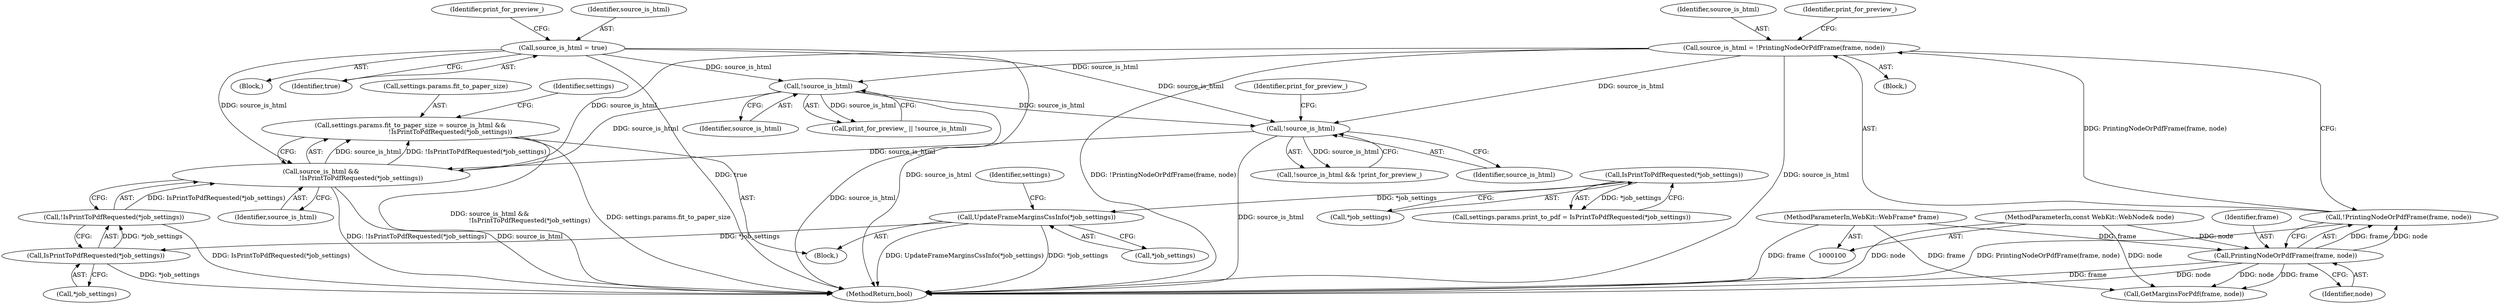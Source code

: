 digraph "1_Chrome_7a3439b3d169047c1c07f28a6f9cda341328980b_5@del" {
"1000304" [label="(Call,settings.params.fit_to_paper_size = source_is_html &&\n                                        !IsPrintToPdfRequested(*job_settings))"];
"1000310" [label="(Call,source_is_html &&\n                                        !IsPrintToPdfRequested(*job_settings))"];
"1000124" [label="(Call,source_is_html = true)"];
"1000140" [label="(Call,source_is_html = !PrintingNodeOrPdfFrame(frame, node))"];
"1000142" [label="(Call,!PrintingNodeOrPdfFrame(frame, node))"];
"1000143" [label="(Call,PrintingNodeOrPdfFrame(frame, node))"];
"1000101" [label="(MethodParameterIn,WebKit::WebFrame* frame)"];
"1000102" [label="(MethodParameterIn,const WebKit::WebNode& node)"];
"1000149" [label="(Call,!source_is_html)"];
"1000161" [label="(Call,!source_is_html)"];
"1000312" [label="(Call,!IsPrintToPdfRequested(*job_settings))"];
"1000313" [label="(Call,IsPrintToPdfRequested(*job_settings))"];
"1000301" [label="(Call,UpdateFrameMarginsCssInfo(*job_settings))"];
"1000298" [label="(Call,IsPrintToPdfRequested(*job_settings))"];
"1000313" [label="(Call,IsPrintToPdfRequested(*job_settings))"];
"1000311" [label="(Identifier,source_is_html)"];
"1000149" [label="(Call,!source_is_html)"];
"1000145" [label="(Identifier,node)"];
"1000355" [label="(MethodReturn,bool)"];
"1000173" [label="(Call,GetMarginsForPdf(frame, node))"];
"1000101" [label="(MethodParameterIn,WebKit::WebFrame* frame)"];
"1000302" [label="(Call,*job_settings)"];
"1000128" [label="(Identifier,print_for_preview_)"];
"1000307" [label="(Identifier,settings)"];
"1000298" [label="(Call,IsPrintToPdfRequested(*job_settings))"];
"1000162" [label="(Identifier,source_is_html)"];
"1000150" [label="(Identifier,source_is_html)"];
"1000312" [label="(Call,!IsPrintToPdfRequested(*job_settings))"];
"1000304" [label="(Call,settings.params.fit_to_paper_size = source_is_html &&\n                                        !IsPrintToPdfRequested(*job_settings))"];
"1000319" [label="(Identifier,settings)"];
"1000124" [label="(Call,source_is_html = true)"];
"1000144" [label="(Identifier,frame)"];
"1000160" [label="(Call,!source_is_html && !print_for_preview_)"];
"1000292" [label="(Call,settings.params.print_to_pdf = IsPrintToPdfRequested(*job_settings))"];
"1000125" [label="(Identifier,source_is_html)"];
"1000140" [label="(Call,source_is_html = !PrintingNodeOrPdfFrame(frame, node))"];
"1000164" [label="(Identifier,print_for_preview_)"];
"1000299" [label="(Call,*job_settings)"];
"1000147" [label="(Call,print_for_preview_ || !source_is_html)"];
"1000301" [label="(Call,UpdateFrameMarginsCssInfo(*job_settings))"];
"1000161" [label="(Call,!source_is_html)"];
"1000102" [label="(MethodParameterIn,const WebKit::WebNode& node)"];
"1000141" [label="(Identifier,source_is_html)"];
"1000142" [label="(Call,!PrintingNodeOrPdfFrame(frame, node))"];
"1000305" [label="(Call,settings.params.fit_to_paper_size)"];
"1000310" [label="(Call,source_is_html &&\n                                        !IsPrintToPdfRequested(*job_settings))"];
"1000314" [label="(Call,*job_settings)"];
"1000104" [label="(Block,)"];
"1000139" [label="(Block,)"];
"1000255" [label="(Block,)"];
"1000148" [label="(Identifier,print_for_preview_)"];
"1000126" [label="(Identifier,true)"];
"1000143" [label="(Call,PrintingNodeOrPdfFrame(frame, node))"];
"1000304" -> "1000255"  [label="AST: "];
"1000304" -> "1000310"  [label="CFG: "];
"1000305" -> "1000304"  [label="AST: "];
"1000310" -> "1000304"  [label="AST: "];
"1000319" -> "1000304"  [label="CFG: "];
"1000304" -> "1000355"  [label="DDG: source_is_html &&\n                                        !IsPrintToPdfRequested(*job_settings)"];
"1000304" -> "1000355"  [label="DDG: settings.params.fit_to_paper_size"];
"1000310" -> "1000304"  [label="DDG: source_is_html"];
"1000310" -> "1000304"  [label="DDG: !IsPrintToPdfRequested(*job_settings)"];
"1000310" -> "1000311"  [label="CFG: "];
"1000310" -> "1000312"  [label="CFG: "];
"1000311" -> "1000310"  [label="AST: "];
"1000312" -> "1000310"  [label="AST: "];
"1000310" -> "1000355"  [label="DDG: !IsPrintToPdfRequested(*job_settings)"];
"1000310" -> "1000355"  [label="DDG: source_is_html"];
"1000124" -> "1000310"  [label="DDG: source_is_html"];
"1000140" -> "1000310"  [label="DDG: source_is_html"];
"1000149" -> "1000310"  [label="DDG: source_is_html"];
"1000161" -> "1000310"  [label="DDG: source_is_html"];
"1000312" -> "1000310"  [label="DDG: IsPrintToPdfRequested(*job_settings)"];
"1000124" -> "1000104"  [label="AST: "];
"1000124" -> "1000126"  [label="CFG: "];
"1000125" -> "1000124"  [label="AST: "];
"1000126" -> "1000124"  [label="AST: "];
"1000128" -> "1000124"  [label="CFG: "];
"1000124" -> "1000355"  [label="DDG: true"];
"1000124" -> "1000355"  [label="DDG: source_is_html"];
"1000124" -> "1000149"  [label="DDG: source_is_html"];
"1000124" -> "1000161"  [label="DDG: source_is_html"];
"1000140" -> "1000139"  [label="AST: "];
"1000140" -> "1000142"  [label="CFG: "];
"1000141" -> "1000140"  [label="AST: "];
"1000142" -> "1000140"  [label="AST: "];
"1000148" -> "1000140"  [label="CFG: "];
"1000140" -> "1000355"  [label="DDG: !PrintingNodeOrPdfFrame(frame, node)"];
"1000140" -> "1000355"  [label="DDG: source_is_html"];
"1000142" -> "1000140"  [label="DDG: PrintingNodeOrPdfFrame(frame, node)"];
"1000140" -> "1000149"  [label="DDG: source_is_html"];
"1000140" -> "1000161"  [label="DDG: source_is_html"];
"1000142" -> "1000143"  [label="CFG: "];
"1000143" -> "1000142"  [label="AST: "];
"1000142" -> "1000355"  [label="DDG: PrintingNodeOrPdfFrame(frame, node)"];
"1000143" -> "1000142"  [label="DDG: frame"];
"1000143" -> "1000142"  [label="DDG: node"];
"1000143" -> "1000145"  [label="CFG: "];
"1000144" -> "1000143"  [label="AST: "];
"1000145" -> "1000143"  [label="AST: "];
"1000143" -> "1000355"  [label="DDG: frame"];
"1000143" -> "1000355"  [label="DDG: node"];
"1000101" -> "1000143"  [label="DDG: frame"];
"1000102" -> "1000143"  [label="DDG: node"];
"1000143" -> "1000173"  [label="DDG: frame"];
"1000143" -> "1000173"  [label="DDG: node"];
"1000101" -> "1000100"  [label="AST: "];
"1000101" -> "1000355"  [label="DDG: frame"];
"1000101" -> "1000173"  [label="DDG: frame"];
"1000102" -> "1000100"  [label="AST: "];
"1000102" -> "1000355"  [label="DDG: node"];
"1000102" -> "1000173"  [label="DDG: node"];
"1000149" -> "1000147"  [label="AST: "];
"1000149" -> "1000150"  [label="CFG: "];
"1000150" -> "1000149"  [label="AST: "];
"1000147" -> "1000149"  [label="CFG: "];
"1000149" -> "1000355"  [label="DDG: source_is_html"];
"1000149" -> "1000147"  [label="DDG: source_is_html"];
"1000149" -> "1000161"  [label="DDG: source_is_html"];
"1000161" -> "1000160"  [label="AST: "];
"1000161" -> "1000162"  [label="CFG: "];
"1000162" -> "1000161"  [label="AST: "];
"1000164" -> "1000161"  [label="CFG: "];
"1000160" -> "1000161"  [label="CFG: "];
"1000161" -> "1000355"  [label="DDG: source_is_html"];
"1000161" -> "1000160"  [label="DDG: source_is_html"];
"1000312" -> "1000313"  [label="CFG: "];
"1000313" -> "1000312"  [label="AST: "];
"1000312" -> "1000355"  [label="DDG: IsPrintToPdfRequested(*job_settings)"];
"1000313" -> "1000312"  [label="DDG: *job_settings"];
"1000313" -> "1000314"  [label="CFG: "];
"1000314" -> "1000313"  [label="AST: "];
"1000313" -> "1000355"  [label="DDG: *job_settings"];
"1000301" -> "1000313"  [label="DDG: *job_settings"];
"1000301" -> "1000255"  [label="AST: "];
"1000301" -> "1000302"  [label="CFG: "];
"1000302" -> "1000301"  [label="AST: "];
"1000307" -> "1000301"  [label="CFG: "];
"1000301" -> "1000355"  [label="DDG: UpdateFrameMarginsCssInfo(*job_settings)"];
"1000301" -> "1000355"  [label="DDG: *job_settings"];
"1000298" -> "1000301"  [label="DDG: *job_settings"];
"1000298" -> "1000292"  [label="AST: "];
"1000298" -> "1000299"  [label="CFG: "];
"1000299" -> "1000298"  [label="AST: "];
"1000292" -> "1000298"  [label="CFG: "];
"1000298" -> "1000292"  [label="DDG: *job_settings"];
}
